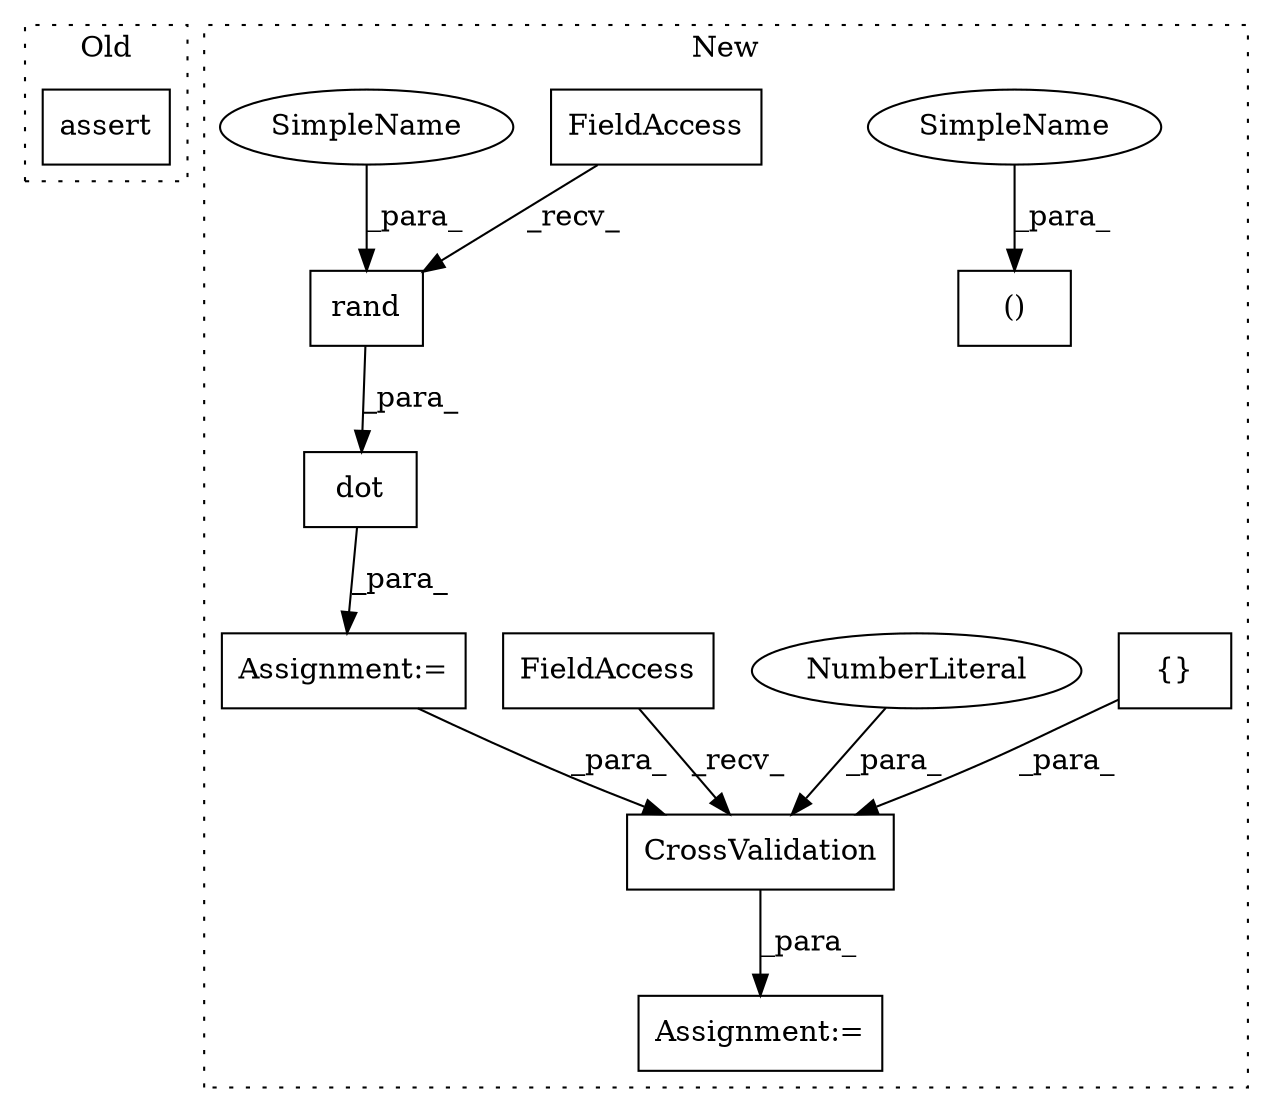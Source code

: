 digraph G {
subgraph cluster0 {
1 [label="assert" a="32" s="2247,2297" l="11,1" shape="box"];
label = "Old";
style="dotted";
}
subgraph cluster1 {
2 [label="rand" a="32" s="1666,1676" l="5,1" shape="box"];
3 [label="Assignment:=" a="7" s="1753" l="1" shape="box"];
4 [label="FieldAccess" a="22" s="1653" l="12" shape="box"];
5 [label="Assignment:=" a="7" s="1646" l="1" shape="box"];
6 [label="{}" a="4" s="1802,1808" l="1,1" shape="box"];
7 [label="()" a="106" s="1553" l="23" shape="box"];
8 [label="dot" a="32" s="1649,1677" l="4,1" shape="box"];
9 [label="CrossValidation" a="32" s="1772,1811" l="16,1" shape="box"];
10 [label="NumberLiteral" a="34" s="1810" l="1" shape="ellipse"];
11 [label="FieldAccess" a="22" s="1754" l="17" shape="box"];
12 [label="SimpleName" a="42" s="1571" l="5" shape="ellipse"];
13 [label="SimpleName" a="42" s="1671" l="5" shape="ellipse"];
label = "New";
style="dotted";
}
2 -> 8 [label="_para_"];
4 -> 2 [label="_recv_"];
5 -> 9 [label="_para_"];
6 -> 9 [label="_para_"];
8 -> 5 [label="_para_"];
9 -> 3 [label="_para_"];
10 -> 9 [label="_para_"];
11 -> 9 [label="_recv_"];
12 -> 7 [label="_para_"];
13 -> 2 [label="_para_"];
}